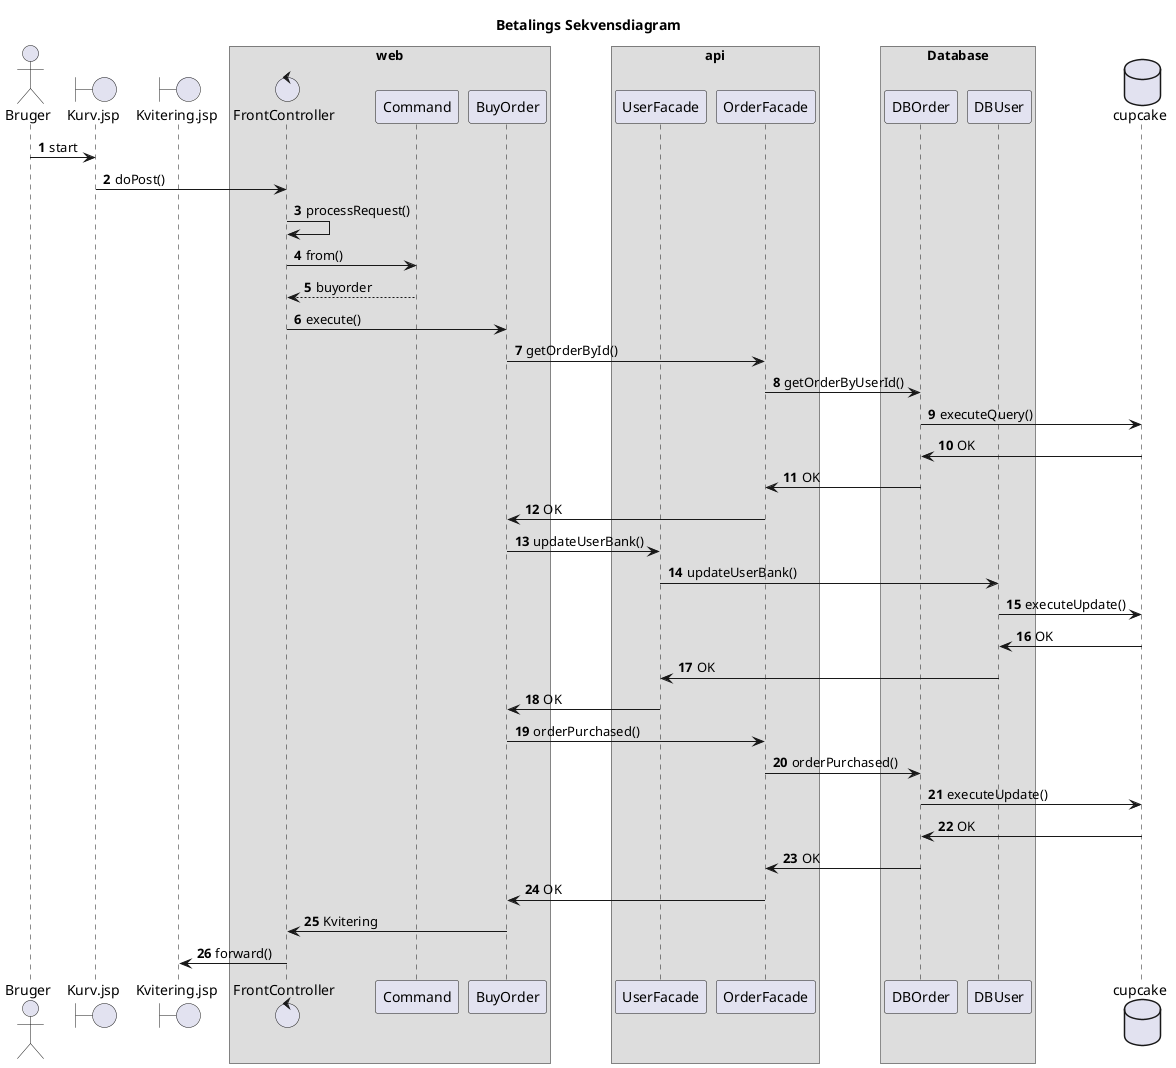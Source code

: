 @startuml

autonumber
Title Betalings Sekvensdiagram
actor Bruger

boundary Kurv.jsp
boundary Kvitering.jsp

Bruger -> Kurv.jsp: start


box web
control FrontController
Kurv.jsp -> FrontController: doPost()
FrontController -> FrontController: processRequest()
FrontController -> Command: from()
Command --> FrontController: buyorder
FrontController -> BuyOrder: execute()
end box

box api
participant UserFacade
BuyOrder -> OrderFacade: getOrderById()
end box

box Database
OrderFacade -> DBOrder: getOrderByUserId()
participant DBUser
end box

database cupcake
DBOrder -> cupcake: executeQuery()
cupcake -> DBOrder: OK
DBOrder -> OrderFacade: OK
OrderFacade -> BuyOrder: OK

BuyOrder -> UserFacade: updateUserBank()
UserFacade -> DBUser: updateUserBank()
DBUser -> cupcake: executeUpdate()
cupcake -> DBUser: OK
DBUser -> UserFacade: OK
UserFacade -> BuyOrder: OK

BuyOrder -> OrderFacade: orderPurchased()
OrderFacade -> DBOrder: orderPurchased()
DBOrder -> cupcake: executeUpdate()
cupcake -> DBOrder: OK
DBOrder -> OrderFacade: OK
OrderFacade -> BuyOrder: OK

BuyOrder -> FrontController: Kvitering
FrontController -> Kvitering.jsp: forward()

@enduml